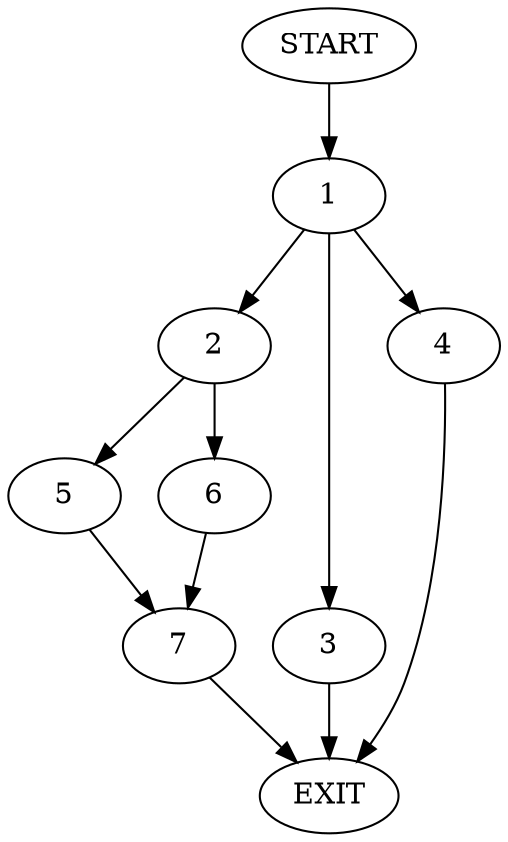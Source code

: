 digraph {
0 [label="START"]
8 [label="EXIT"]
0 -> 1
1 -> 2
1 -> 3
1 -> 4
2 -> 5
2 -> 6
4 -> 8
3 -> 8
6 -> 7
5 -> 7
7 -> 8
}
